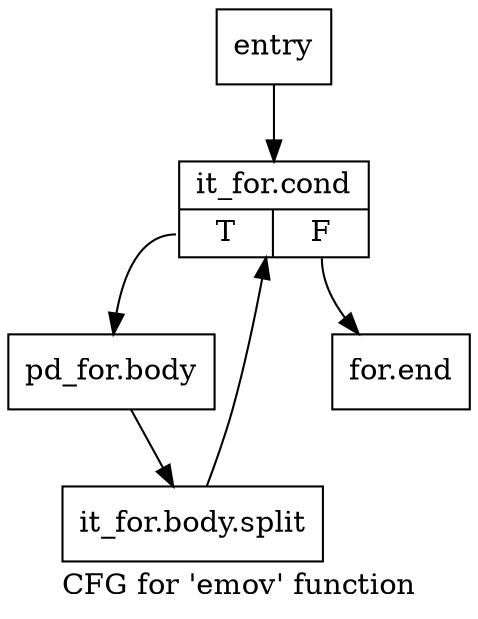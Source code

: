 digraph "CFG for 'emov' function" {
	label="CFG for 'emov' function";

	Node0x842d600 [shape=record,label="{entry}"];
	Node0x842d600 -> Node0x842d650;
	Node0x842d650 [shape=record,label="{it_for.cond|{<s0>T|<s1>F}}"];
	Node0x842d650:s0 -> Node0x842d6a0;
	Node0x842d650:s1 -> Node0x842d6f0;
	Node0x842d6a0 [shape=record,label="{pd_for.body}"];
	Node0x842d6a0 -> Node0xe966420;
	Node0xe966420 [shape=record,label="{it_for.body.split}"];
	Node0xe966420 -> Node0x842d650;
	Node0x842d6f0 [shape=record,label="{for.end}"];
}
